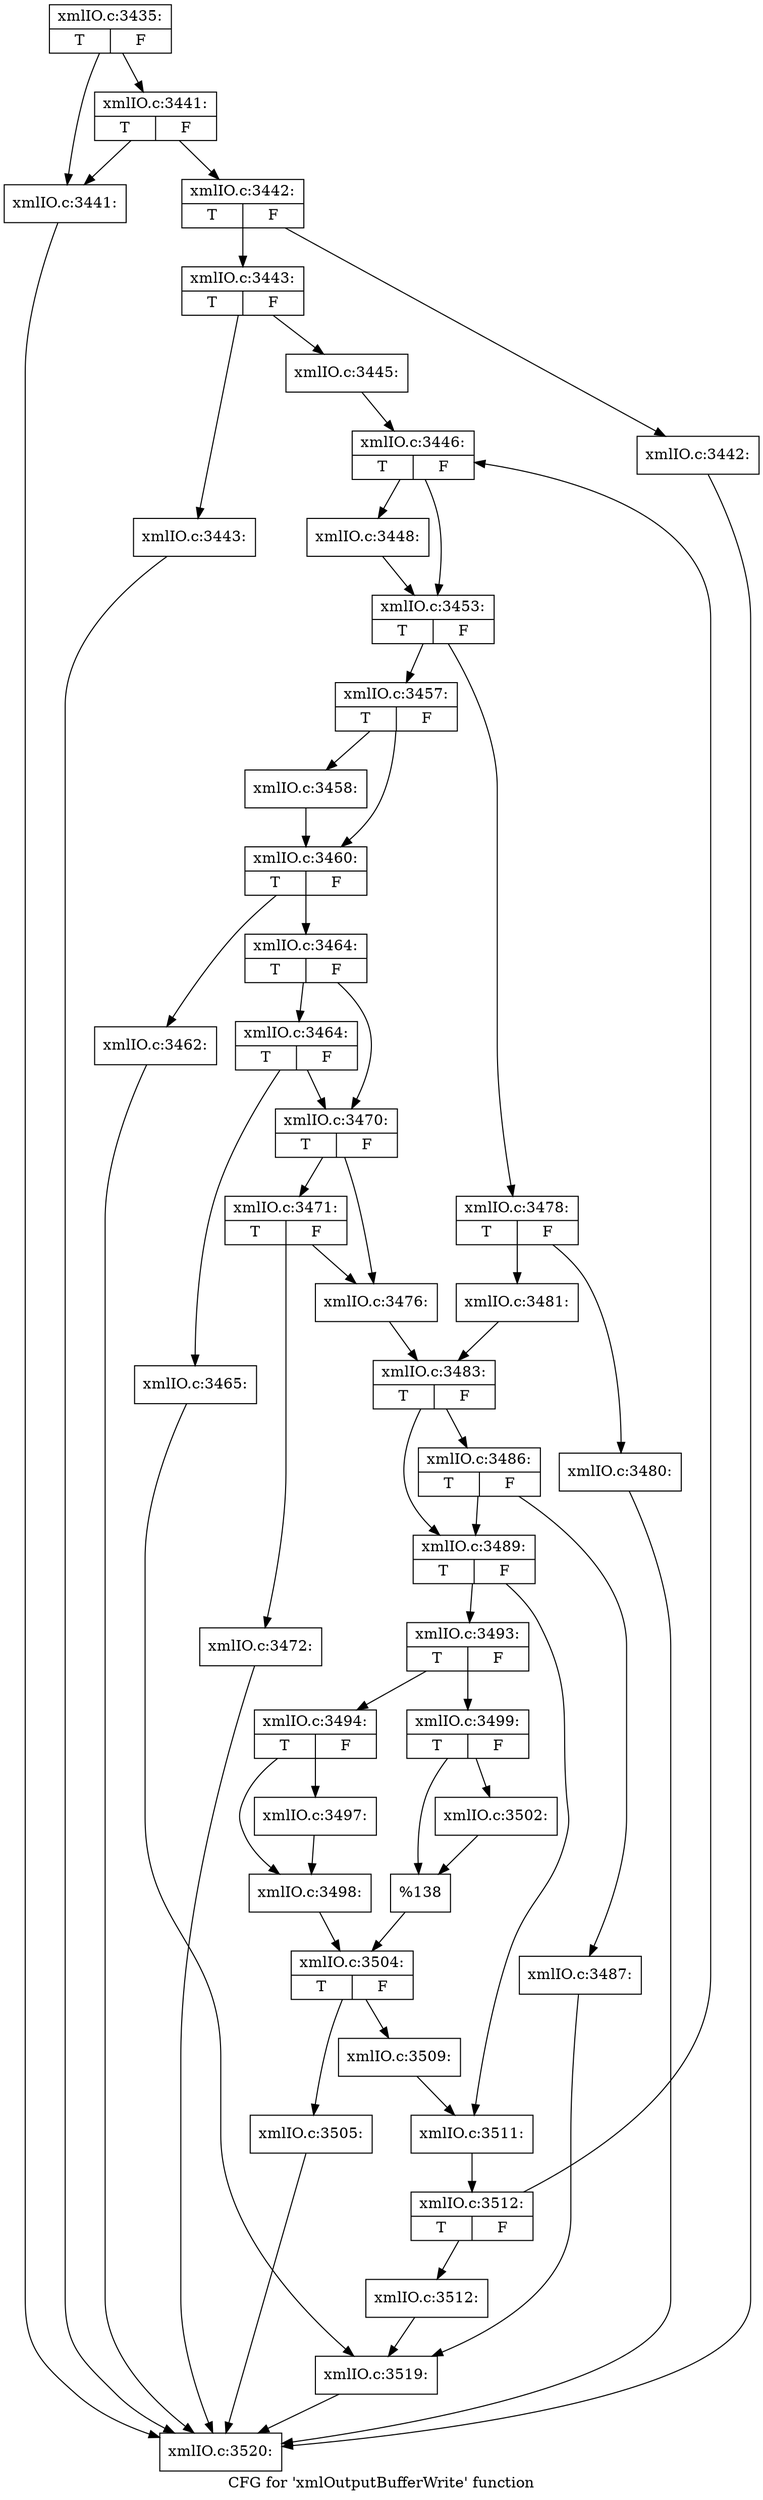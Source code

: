 digraph "CFG for 'xmlOutputBufferWrite' function" {
	label="CFG for 'xmlOutputBufferWrite' function";

	Node0x5312fe0 [shape=record,label="{xmlIO.c:3435:|{<s0>T|<s1>F}}"];
	Node0x5312fe0 -> Node0x5319ca0;
	Node0x5312fe0 -> Node0x5319d40;
	Node0x5319d40 [shape=record,label="{xmlIO.c:3441:|{<s0>T|<s1>F}}"];
	Node0x5319d40 -> Node0x5319ca0;
	Node0x5319d40 -> Node0x5319cf0;
	Node0x5319ca0 [shape=record,label="{xmlIO.c:3441:}"];
	Node0x5319ca0 -> Node0x5319890;
	Node0x5319cf0 [shape=record,label="{xmlIO.c:3442:|{<s0>T|<s1>F}}"];
	Node0x5319cf0 -> Node0x531a560;
	Node0x5319cf0 -> Node0x531a5b0;
	Node0x531a560 [shape=record,label="{xmlIO.c:3442:}"];
	Node0x531a560 -> Node0x5319890;
	Node0x531a5b0 [shape=record,label="{xmlIO.c:3443:|{<s0>T|<s1>F}}"];
	Node0x531a5b0 -> Node0x531aa40;
	Node0x531a5b0 -> Node0x531aa90;
	Node0x531aa40 [shape=record,label="{xmlIO.c:3443:}"];
	Node0x531aa40 -> Node0x5319890;
	Node0x531aa90 [shape=record,label="{xmlIO.c:3445:}"];
	Node0x531aa90 -> Node0x531b050;
	Node0x531b050 [shape=record,label="{xmlIO.c:3446:|{<s0>T|<s1>F}}"];
	Node0x531b050 -> Node0x531b470;
	Node0x531b050 -> Node0x531b4c0;
	Node0x531b470 [shape=record,label="{xmlIO.c:3448:}"];
	Node0x531b470 -> Node0x531b4c0;
	Node0x531b4c0 [shape=record,label="{xmlIO.c:3453:|{<s0>T|<s1>F}}"];
	Node0x531b4c0 -> Node0x531b9d0;
	Node0x531b4c0 -> Node0x531ba70;
	Node0x531b9d0 [shape=record,label="{xmlIO.c:3457:|{<s0>T|<s1>F}}"];
	Node0x531b9d0 -> Node0x531bf60;
	Node0x531b9d0 -> Node0x531bfb0;
	Node0x531bf60 [shape=record,label="{xmlIO.c:3458:}"];
	Node0x531bf60 -> Node0x531bfb0;
	Node0x531bfb0 [shape=record,label="{xmlIO.c:3460:|{<s0>T|<s1>F}}"];
	Node0x531bfb0 -> Node0x531cc60;
	Node0x531bfb0 -> Node0x531ccb0;
	Node0x531cc60 [shape=record,label="{xmlIO.c:3462:}"];
	Node0x531cc60 -> Node0x5319890;
	Node0x531ccb0 [shape=record,label="{xmlIO.c:3464:|{<s0>T|<s1>F}}"];
	Node0x531ccb0 -> Node0x531d210;
	Node0x531ccb0 -> Node0x531d1c0;
	Node0x531d210 [shape=record,label="{xmlIO.c:3464:|{<s0>T|<s1>F}}"];
	Node0x531d210 -> Node0x531d170;
	Node0x531d210 -> Node0x531d1c0;
	Node0x531d170 [shape=record,label="{xmlIO.c:3465:}"];
	Node0x531d170 -> Node0x531d850;
	Node0x531d1c0 [shape=record,label="{xmlIO.c:3470:|{<s0>T|<s1>F}}"];
	Node0x531d1c0 -> Node0x531e5f0;
	Node0x531d1c0 -> Node0x531e5a0;
	Node0x531e5f0 [shape=record,label="{xmlIO.c:3471:|{<s0>T|<s1>F}}"];
	Node0x531e5f0 -> Node0x531e550;
	Node0x531e5f0 -> Node0x531e5a0;
	Node0x531e550 [shape=record,label="{xmlIO.c:3472:}"];
	Node0x531e550 -> Node0x5319890;
	Node0x531e5a0 [shape=record,label="{xmlIO.c:3476:}"];
	Node0x531e5a0 -> Node0x531ba20;
	Node0x531ba70 [shape=record,label="{xmlIO.c:3478:|{<s0>T|<s1>F}}"];
	Node0x531ba70 -> Node0x531fb90;
	Node0x531ba70 -> Node0x531fbe0;
	Node0x531fb90 [shape=record,label="{xmlIO.c:3480:}"];
	Node0x531fb90 -> Node0x5319890;
	Node0x531fbe0 [shape=record,label="{xmlIO.c:3481:}"];
	Node0x531fbe0 -> Node0x531ba20;
	Node0x531ba20 [shape=record,label="{xmlIO.c:3483:|{<s0>T|<s1>F}}"];
	Node0x531ba20 -> Node0x5320b00;
	Node0x531ba20 -> Node0x5320ab0;
	Node0x5320b00 [shape=record,label="{xmlIO.c:3486:|{<s0>T|<s1>F}}"];
	Node0x5320b00 -> Node0x5320a60;
	Node0x5320b00 -> Node0x5320ab0;
	Node0x5320a60 [shape=record,label="{xmlIO.c:3487:}"];
	Node0x5320a60 -> Node0x531d850;
	Node0x5320ab0 [shape=record,label="{xmlIO.c:3489:|{<s0>T|<s1>F}}"];
	Node0x5320ab0 -> Node0x5321110;
	Node0x5320ab0 -> Node0x5321160;
	Node0x5321110 [shape=record,label="{xmlIO.c:3493:|{<s0>T|<s1>F}}"];
	Node0x5321110 -> Node0x5321590;
	Node0x5321110 -> Node0x5321630;
	Node0x5321590 [shape=record,label="{xmlIO.c:3494:|{<s0>T|<s1>F}}"];
	Node0x5321590 -> Node0x5322340;
	Node0x5321590 -> Node0x5322390;
	Node0x5322340 [shape=record,label="{xmlIO.c:3497:}"];
	Node0x5322340 -> Node0x5322390;
	Node0x5322390 [shape=record,label="{xmlIO.c:3498:}"];
	Node0x5322390 -> Node0x53215e0;
	Node0x5321630 [shape=record,label="{xmlIO.c:3499:|{<s0>T|<s1>F}}"];
	Node0x5321630 -> Node0x5322f10;
	Node0x5321630 -> Node0x5323ad0;
	Node0x5322f10 [shape=record,label="{xmlIO.c:3502:}"];
	Node0x5322f10 -> Node0x5323ad0;
	Node0x5323ad0 [shape=record,label="{%138}"];
	Node0x5323ad0 -> Node0x53215e0;
	Node0x53215e0 [shape=record,label="{xmlIO.c:3504:|{<s0>T|<s1>F}}"];
	Node0x53215e0 -> Node0x5324280;
	Node0x53215e0 -> Node0x53242d0;
	Node0x5324280 [shape=record,label="{xmlIO.c:3505:}"];
	Node0x5324280 -> Node0x5319890;
	Node0x53242d0 [shape=record,label="{xmlIO.c:3509:}"];
	Node0x53242d0 -> Node0x5321160;
	Node0x5321160 [shape=record,label="{xmlIO.c:3511:}"];
	Node0x5321160 -> Node0x531b000;
	Node0x531b000 [shape=record,label="{xmlIO.c:3512:|{<s0>T|<s1>F}}"];
	Node0x531b000 -> Node0x531b050;
	Node0x531b000 -> Node0x531afb0;
	Node0x531afb0 [shape=record,label="{xmlIO.c:3512:}"];
	Node0x531afb0 -> Node0x531d850;
	Node0x531d850 [shape=record,label="{xmlIO.c:3519:}"];
	Node0x531d850 -> Node0x5319890;
	Node0x5319890 [shape=record,label="{xmlIO.c:3520:}"];
}
